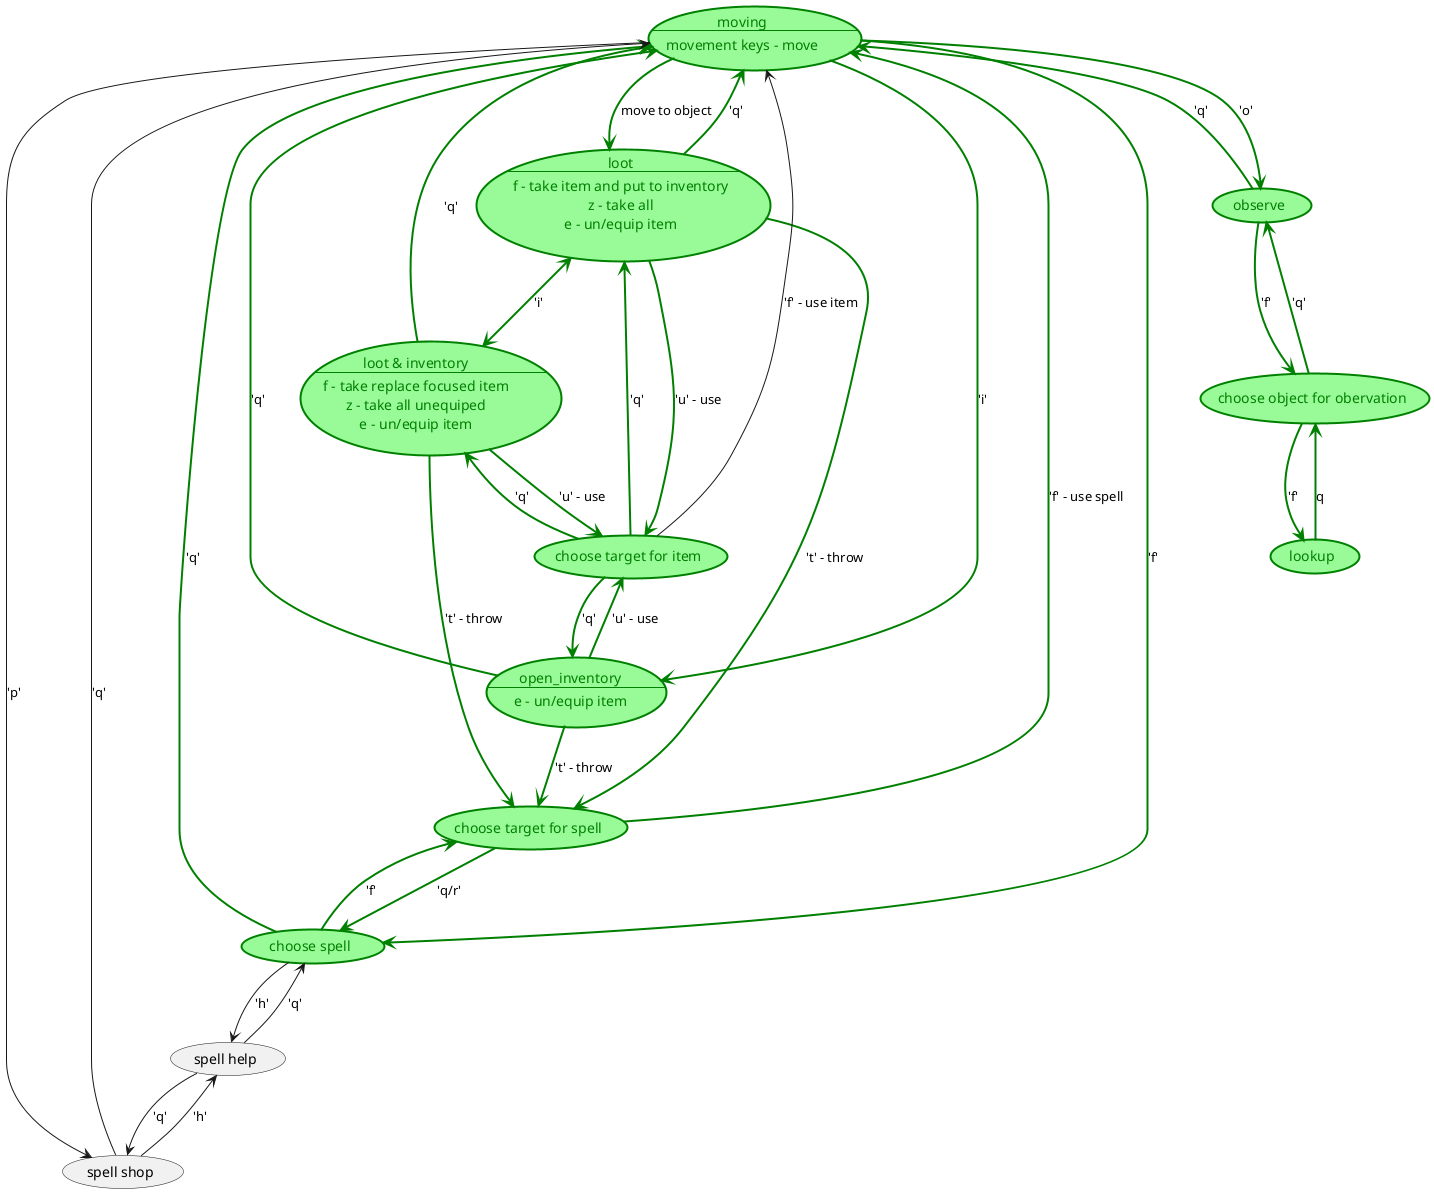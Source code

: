@startuml

usecase moving #palegreen;line:green;line.bold;text:green as "moving
--
movement keys - move"

usecase loot #palegreen;line:green;line.bold;text:green as "loot
--
f - take item and put to inventory
z - take all
e - un/equip item"

usecase loot_inventory #palegreen;line:green;line.bold;text:green as "loot & inventory
--
f - take replace focused item
z - take all unequiped
e - un/equip item"

usecase open_inventory #palegreen;line:green;line.bold;text:green as "open_inventory
--
e - un/equip item"

usecase choose_target_for_item #palegreen;line:green;line.bold;text:green as "choose target for item
"

(choose target for spell) #palegreen;line:green;line.bold;text:green
(choose spell) #palegreen;line:green;line.bold;text:green
(choose object for obervation) #palegreen;line:green;line.bold;text:green
(observe) #palegreen;line:green;line.bold;text:green
(lookup) #palegreen;line:green;line.bold;text:green

(moving) --> (choose spell) #line:green;line.bold : 'f'

(moving) --> (loot) #line:green;line.bold : move to object
(loot) --> (moving) #line:green;line.bold : 'q'
(loot) <--> (loot_inventory) #line:green;line.bold : 'i'
(loot) --> choose_target_for_item #line:green;line.bold : 'u' - use
(loot) --> (choose target for spell) #line:green;line.bold : 't' - throw
choose_target_for_item --> (loot) #line:green;line.bold : 'q'
(loot_inventory) --> (moving) #line:green;line.bold : 'q'
(loot_inventory) --> choose_target_for_item #line:green;line.bold : 'u' - use
(loot_inventory) --> (choose target for spell) #line:green;line.bold : 't' - throw
choose_target_for_item --> (loot_inventory) #line:green;line.bold : 'q'

(moving) --> (open_inventory) #line:green;line.bold : 'i'
(open_inventory) --> (moving) #line:green;line.bold : 'q'

(open_inventory) --> choose_target_for_item #line:green;line.bold : 'u' - use
(open_inventory) --> (choose target for spell) #line:green;line.bold : 't' - throw
choose_target_for_item --> (open_inventory) #line:green;line.bold : 'q'

(moving) --> (spell shop) : 'p'
(spell shop) --> (moving) : 'q'

(choose spell) --> (spell help) : 'h'
(spell help) --> (choose spell) : 'q'

(spell shop) --> (spell help) : 'h'
(spell help) --> (spell shop) : 'q'

choose_target_for_item --> (moving) : 'f' - use item

(choose spell) --> (choose target for spell) #line:green;line.bold : 'f'
(choose target for spell) --> (choose spell) #line:green;line.bold : 'q/r'
(choose target for spell) --> (moving) #line:green;line.bold : 'f' - use spell

(choose spell) --> (moving) #line:green;line.bold : 'q'

(moving) --> (observe) #line:green;line.bold : 'o'
(observe) --> (choose object for obervation) #line:green;line.bold : 'f'
(choose object for obervation) --> (lookup) #line:green;line.bold : 'f'
(lookup) --> (choose object for obervation) #line:green;line.bold : q
(choose object for obervation) --> (observe) #line:green;line.bold : 'q'
(observe) --> (moving) #line:green;line.bold : 'q'

@enduml
